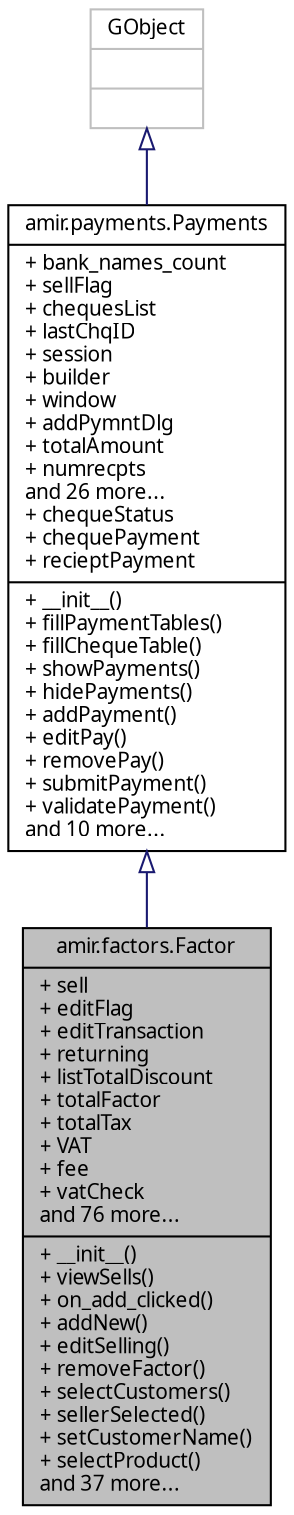 digraph "amir.factors.Factor"
{
 // LATEX_PDF_SIZE
  edge [fontname="FreeSans.ttf",fontsize="10",labelfontname="FreeSans.ttf",labelfontsize="10"];
  node [fontname="FreeSans.ttf",fontsize="10",shape=record];
  Node1 [label="{amir.factors.Factor\n|+ sell\l+ editFlag\l+ editTransaction\l+ returning\l+ listTotalDiscount\l+ totalFactor\l+ totalTax\l+ VAT\l+ fee\l+ vatCheck\land 76 more...\l|+ __init__()\l+ viewSells()\l+ on_add_clicked()\l+ addNew()\l+ editSelling()\l+ removeFactor()\l+ selectCustomers()\l+ sellerSelected()\l+ setCustomerName()\l+ selectProduct()\land 37 more...\l}",height=0.2,width=0.4,color="black", fillcolor="grey75", style="filled", fontcolor="black",tooltip=" "];
  Node2 -> Node1 [dir="back",color="midnightblue",fontsize="10",style="solid",arrowtail="onormal",fontname="FreeSans.ttf"];
  Node2 [label="{amir.payments.Payments\n|+ bank_names_count\l+ sellFlag\l+ chequesList\l+ lastChqID\l+ session\l+ builder\l+ window\l+ addPymntDlg\l+ totalAmount\l+ numrecpts\land 26 more...\l+ chequeStatus\l+ chequePayment\l+ recieptPayment\l|+ __init__()\l+ fillPaymentTables()\l+ fillChequeTable()\l+ showPayments()\l+ hidePayments()\l+ addPayment()\l+ editPay()\l+ removePay()\l+ submitPayment()\l+ validatePayment()\land 10 more...\l}",height=0.2,width=0.4,color="black", fillcolor="white", style="filled",URL="$classamir_1_1payments_1_1_payments.html",tooltip=" "];
  Node3 -> Node2 [dir="back",color="midnightblue",fontsize="10",style="solid",arrowtail="onormal",fontname="FreeSans.ttf"];
  Node3 [label="{GObject\n||}",height=0.2,width=0.4,color="grey75", fillcolor="white", style="filled",tooltip=" "];
}
